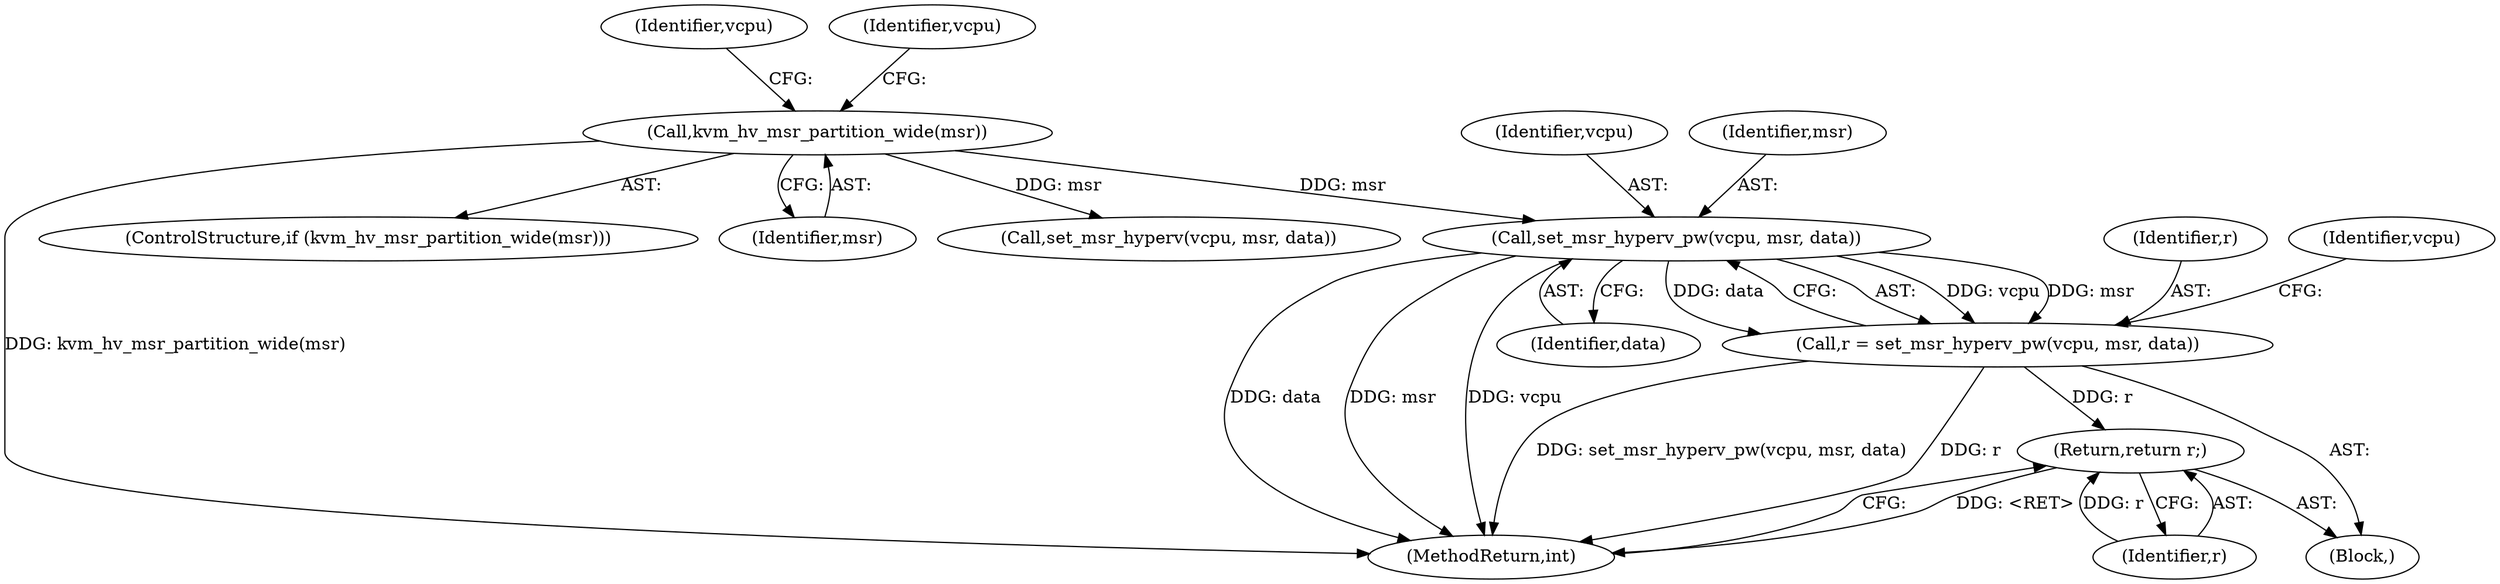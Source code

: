 digraph "0_linux_c300aa64ddf57d9c5d9c898a64b36877345dd4a9@pointer" {
"1000528" [label="(Call,set_msr_hyperv_pw(vcpu, msr, data))"];
"1000515" [label="(Call,kvm_hv_msr_partition_wide(msr))"];
"1000526" [label="(Call,r = set_msr_hyperv_pw(vcpu, msr, data))"];
"1000539" [label="(Return,return r;)"];
"1000536" [label="(Identifier,vcpu)"];
"1000530" [label="(Identifier,msr)"];
"1000544" [label="(Identifier,vcpu)"];
"1000539" [label="(Return,return r;)"];
"1000526" [label="(Call,r = set_msr_hyperv_pw(vcpu, msr, data))"];
"1000529" [label="(Identifier,vcpu)"];
"1000543" [label="(Call,set_msr_hyperv(vcpu, msr, data))"];
"1000515" [label="(Call,kvm_hv_msr_partition_wide(msr))"];
"1000638" [label="(MethodReturn,int)"];
"1000540" [label="(Identifier,r)"];
"1000514" [label="(ControlStructure,if (kvm_hv_msr_partition_wide(msr)))"];
"1000528" [label="(Call,set_msr_hyperv_pw(vcpu, msr, data))"];
"1000523" [label="(Identifier,vcpu)"];
"1000517" [label="(Block,)"];
"1000516" [label="(Identifier,msr)"];
"1000531" [label="(Identifier,data)"];
"1000527" [label="(Identifier,r)"];
"1000528" -> "1000526"  [label="AST: "];
"1000528" -> "1000531"  [label="CFG: "];
"1000529" -> "1000528"  [label="AST: "];
"1000530" -> "1000528"  [label="AST: "];
"1000531" -> "1000528"  [label="AST: "];
"1000526" -> "1000528"  [label="CFG: "];
"1000528" -> "1000638"  [label="DDG: data"];
"1000528" -> "1000638"  [label="DDG: msr"];
"1000528" -> "1000638"  [label="DDG: vcpu"];
"1000528" -> "1000526"  [label="DDG: vcpu"];
"1000528" -> "1000526"  [label="DDG: msr"];
"1000528" -> "1000526"  [label="DDG: data"];
"1000515" -> "1000528"  [label="DDG: msr"];
"1000515" -> "1000514"  [label="AST: "];
"1000515" -> "1000516"  [label="CFG: "];
"1000516" -> "1000515"  [label="AST: "];
"1000523" -> "1000515"  [label="CFG: "];
"1000544" -> "1000515"  [label="CFG: "];
"1000515" -> "1000638"  [label="DDG: kvm_hv_msr_partition_wide(msr)"];
"1000515" -> "1000543"  [label="DDG: msr"];
"1000526" -> "1000517"  [label="AST: "];
"1000527" -> "1000526"  [label="AST: "];
"1000536" -> "1000526"  [label="CFG: "];
"1000526" -> "1000638"  [label="DDG: set_msr_hyperv_pw(vcpu, msr, data)"];
"1000526" -> "1000638"  [label="DDG: r"];
"1000526" -> "1000539"  [label="DDG: r"];
"1000539" -> "1000517"  [label="AST: "];
"1000539" -> "1000540"  [label="CFG: "];
"1000540" -> "1000539"  [label="AST: "];
"1000638" -> "1000539"  [label="CFG: "];
"1000539" -> "1000638"  [label="DDG: <RET>"];
"1000540" -> "1000539"  [label="DDG: r"];
}

